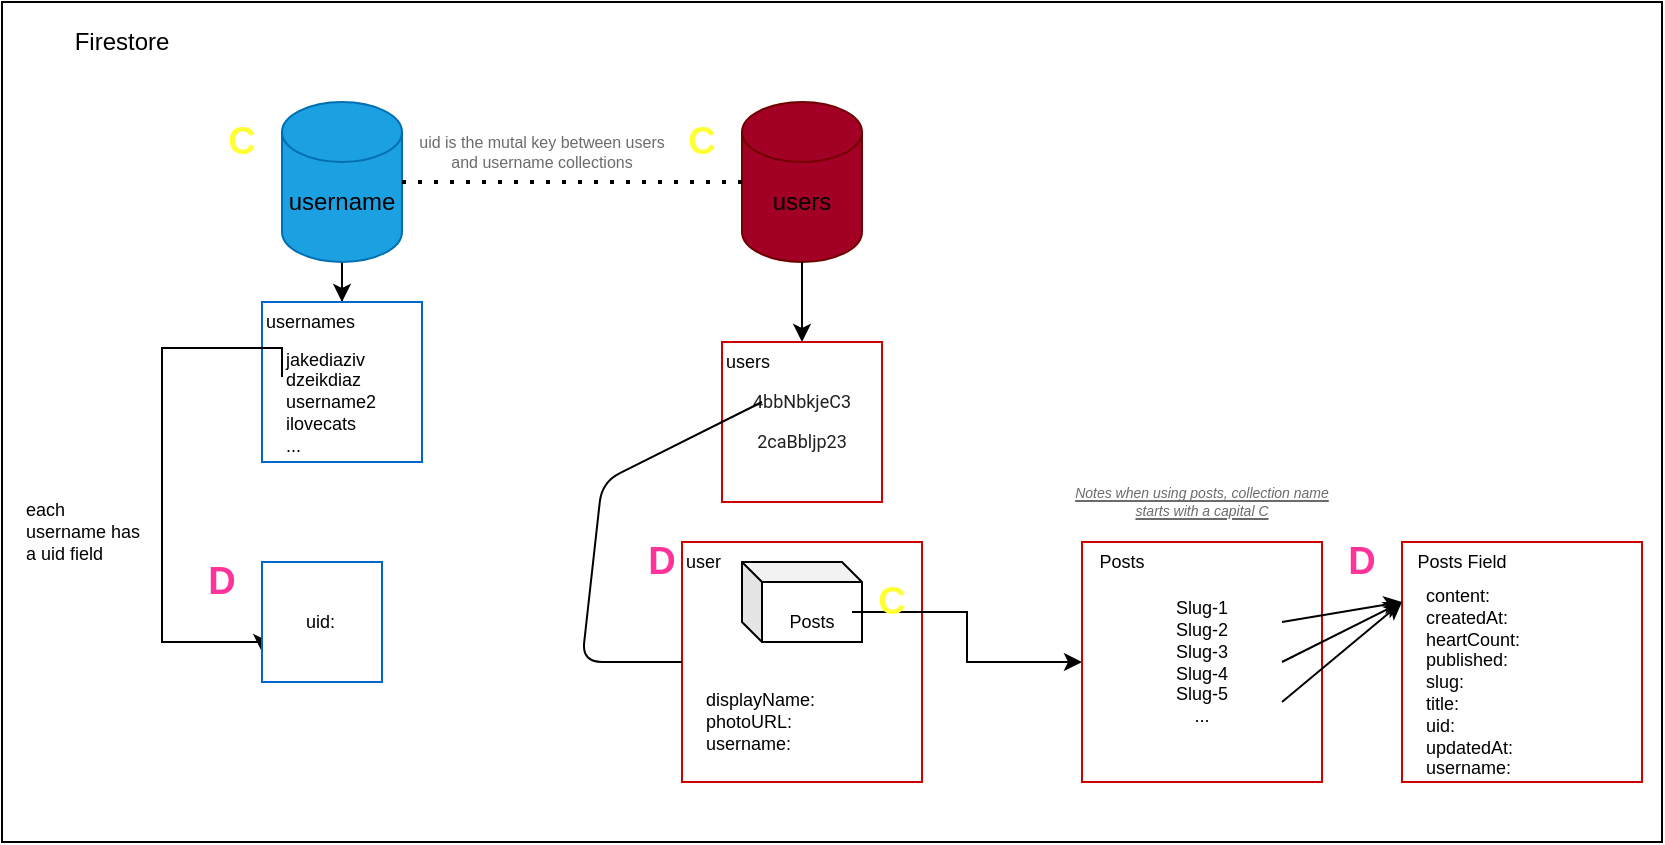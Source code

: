 <mxfile>
    <diagram id="FkiRD4be7bHHnIjrL6Bj" name="Page-1">
        <mxGraphModel dx="534" dy="585" grid="1" gridSize="10" guides="1" tooltips="1" connect="1" arrows="1" fold="1" page="1" pageScale="1" pageWidth="850" pageHeight="1100" math="0" shadow="0">
            <root>
                <mxCell id="0"/>
                <mxCell id="1" parent="0"/>
                <mxCell id="2" value="" style="rounded=0;whiteSpace=wrap;html=1;" vertex="1" parent="1">
                    <mxGeometry x="10" y="40" width="830" height="420" as="geometry"/>
                </mxCell>
                <mxCell id="3" value="Firestore" style="text;html=1;strokeColor=none;fillColor=none;align=center;verticalAlign=middle;whiteSpace=wrap;rounded=0;" vertex="1" parent="1">
                    <mxGeometry x="50" y="50" width="40" height="20" as="geometry"/>
                </mxCell>
                <mxCell id="53" style="edgeStyle=orthogonalEdgeStyle;rounded=0;orthogonalLoop=1;jettySize=auto;html=1;exitX=0.5;exitY=1;exitDx=0;exitDy=0;exitPerimeter=0;fontSize=19;fontColor=#FF3399;" edge="1" parent="1" source="4" target="52">
                    <mxGeometry relative="1" as="geometry"/>
                </mxCell>
                <mxCell id="4" value="" style="shape=cylinder3;whiteSpace=wrap;html=1;boundedLbl=1;backgroundOutline=1;size=15;fillColor=#1ba1e2;strokeColor=#006EAF;fontColor=#ffffff;" vertex="1" parent="1">
                    <mxGeometry x="150" y="90" width="60" height="80" as="geometry"/>
                </mxCell>
                <mxCell id="5" value="" style="shape=cylinder3;whiteSpace=wrap;html=1;boundedLbl=1;backgroundOutline=1;size=15;fillColor=#a20025;strokeColor=#6F0000;fontColor=#ffffff;" vertex="1" parent="1">
                    <mxGeometry x="380" y="90" width="60" height="80" as="geometry"/>
                </mxCell>
                <mxCell id="6" value="username" style="text;html=1;strokeColor=none;fillColor=none;align=center;verticalAlign=middle;whiteSpace=wrap;rounded=0;" vertex="1" parent="1">
                    <mxGeometry x="160" y="130" width="40" height="20" as="geometry"/>
                </mxCell>
                <mxCell id="7" value="users" style="text;html=1;strokeColor=none;fillColor=none;align=center;verticalAlign=middle;whiteSpace=wrap;rounded=0;" vertex="1" parent="1">
                    <mxGeometry x="390" y="130" width="40" height="20" as="geometry"/>
                </mxCell>
                <mxCell id="8" value="" style="whiteSpace=wrap;html=1;aspect=fixed;strokeColor=#CC0000;" vertex="1" parent="1">
                    <mxGeometry x="370" y="210" width="80" height="80" as="geometry"/>
                </mxCell>
                <mxCell id="9" value="" style="endArrow=classic;html=1;exitX=0.5;exitY=1;exitDx=0;exitDy=0;exitPerimeter=0;entryX=0.5;entryY=0;entryDx=0;entryDy=0;" edge="1" parent="1" source="5" target="8">
                    <mxGeometry width="50" height="50" relative="1" as="geometry">
                        <mxPoint x="250" y="330" as="sourcePoint"/>
                        <mxPoint x="300" y="280" as="targetPoint"/>
                    </mxGeometry>
                </mxCell>
                <mxCell id="10" value="&lt;span style=&quot;color: rgba(0, 0, 0, 0.87); font-family: roboto, &amp;quot;helvetica neue&amp;quot;, sans-serif; background-color: rgb(255, 255, 255); font-size: 9px;&quot;&gt;4bbNbkjeC3&lt;/span&gt;" style="text;html=1;strokeColor=none;fillColor=none;align=center;verticalAlign=middle;whiteSpace=wrap;rounded=0;fontSize=9;" vertex="1" parent="1">
                    <mxGeometry x="390" y="230" width="40" height="20" as="geometry"/>
                </mxCell>
                <mxCell id="12" value="&lt;span style=&quot;color: rgba(0 , 0 , 0 , 0.87) ; font-family: &amp;#34;roboto&amp;#34; , &amp;#34;helvetica neue&amp;#34; , sans-serif ; background-color: rgb(255 , 255 , 255) ; font-size: 9px&quot;&gt;2caBbljp23&lt;/span&gt;" style="text;html=1;strokeColor=none;fillColor=none;align=center;verticalAlign=middle;whiteSpace=wrap;rounded=0;fontSize=9;" vertex="1" parent="1">
                    <mxGeometry x="390" y="250" width="40" height="20" as="geometry"/>
                </mxCell>
                <mxCell id="14" value="" style="whiteSpace=wrap;html=1;aspect=fixed;fontSize=9;strokeColor=#CC0000;" vertex="1" parent="1">
                    <mxGeometry x="350" y="310" width="120" height="120" as="geometry"/>
                </mxCell>
                <mxCell id="19" value="" style="endArrow=none;html=1;fontSize=9;entryX=0;entryY=0.5;entryDx=0;entryDy=0;" edge="1" parent="1" source="14" target="10">
                    <mxGeometry width="50" height="50" relative="1" as="geometry">
                        <mxPoint x="150" y="560" as="sourcePoint"/>
                        <mxPoint x="200" y="510" as="targetPoint"/>
                        <Array as="points">
                            <mxPoint x="300" y="370"/>
                            <mxPoint x="310" y="280"/>
                        </Array>
                    </mxGeometry>
                </mxCell>
                <mxCell id="20" value="displayName:&lt;br&gt;photoURL:&lt;br&gt;username:" style="text;html=1;strokeColor=none;fillColor=none;align=left;verticalAlign=middle;whiteSpace=wrap;rounded=0;fontSize=9;" vertex="1" parent="1">
                    <mxGeometry x="360" y="390" width="40" height="20" as="geometry"/>
                </mxCell>
                <mxCell id="21" value="" style="shape=cube;whiteSpace=wrap;html=1;boundedLbl=1;backgroundOutline=1;darkOpacity=0.05;darkOpacity2=0.1;fontSize=9;align=left;size=10;" vertex="1" parent="1">
                    <mxGeometry x="380" y="320" width="60" height="40" as="geometry"/>
                </mxCell>
                <mxCell id="26" style="edgeStyle=orthogonalEdgeStyle;rounded=0;orthogonalLoop=1;jettySize=auto;html=1;exitX=1;exitY=0.25;exitDx=0;exitDy=0;entryX=0;entryY=0.5;entryDx=0;entryDy=0;fontSize=9;" edge="1" parent="1" source="22" target="24">
                    <mxGeometry relative="1" as="geometry"/>
                </mxCell>
                <mxCell id="22" value="Posts" style="text;html=1;strokeColor=none;fillColor=none;align=center;verticalAlign=middle;whiteSpace=wrap;rounded=0;fontSize=9;" vertex="1" parent="1">
                    <mxGeometry x="395" y="340" width="40" height="20" as="geometry"/>
                </mxCell>
                <mxCell id="24" value="" style="whiteSpace=wrap;html=1;aspect=fixed;fontSize=9;align=left;strokeColor=#CC0000;" vertex="1" parent="1">
                    <mxGeometry x="550" y="310" width="120" height="120" as="geometry"/>
                </mxCell>
                <mxCell id="28" value="Slug-1&lt;br&gt;Slug-2&lt;br&gt;Slug-3&lt;br&gt;Slug-4&lt;br&gt;Slug-5&lt;br&gt;..." style="text;html=1;strokeColor=none;fillColor=none;align=center;verticalAlign=middle;whiteSpace=wrap;rounded=0;fontSize=9;" vertex="1" parent="1">
                    <mxGeometry x="570" y="330" width="80" height="80" as="geometry"/>
                </mxCell>
                <mxCell id="31" value="" style="whiteSpace=wrap;html=1;aspect=fixed;fontSize=9;align=left;strokeColor=#CC0000;" vertex="1" parent="1">
                    <mxGeometry x="710" y="310" width="120" height="120" as="geometry"/>
                </mxCell>
                <mxCell id="27" value="content:&lt;br&gt;createdAt:&lt;br&gt;heartCount:&lt;br&gt;published:&amp;nbsp;&lt;br&gt;slug:&lt;br&gt;title:&amp;nbsp;&lt;br&gt;uid:&amp;nbsp;&lt;br&gt;updatedAt:&amp;nbsp;&lt;br&gt;username:&amp;nbsp;" style="text;html=1;strokeColor=none;fillColor=none;align=left;verticalAlign=middle;whiteSpace=wrap;rounded=0;fontSize=9;" vertex="1" parent="1">
                    <mxGeometry x="720" y="320" width="100" height="120" as="geometry"/>
                </mxCell>
                <mxCell id="35" value="" style="endArrow=classic;html=1;fontSize=9;exitX=1;exitY=0.25;exitDx=0;exitDy=0;entryX=0;entryY=0.25;entryDx=0;entryDy=0;" edge="1" parent="1" source="28" target="31">
                    <mxGeometry width="50" height="50" relative="1" as="geometry">
                        <mxPoint x="640" y="390" as="sourcePoint"/>
                        <mxPoint x="690" y="340" as="targetPoint"/>
                    </mxGeometry>
                </mxCell>
                <mxCell id="36" value="" style="endArrow=classic;html=1;fontSize=9;exitX=1;exitY=0.5;exitDx=0;exitDy=0;entryX=0;entryY=0.25;entryDx=0;entryDy=0;" edge="1" parent="1" source="28" target="31">
                    <mxGeometry width="50" height="50" relative="1" as="geometry">
                        <mxPoint x="640" y="410" as="sourcePoint"/>
                        <mxPoint x="690" y="360" as="targetPoint"/>
                    </mxGeometry>
                </mxCell>
                <mxCell id="37" value="" style="endArrow=classic;html=1;fontSize=9;entryX=0;entryY=0.25;entryDx=0;entryDy=0;exitX=1;exitY=0.75;exitDx=0;exitDy=0;" edge="1" parent="1" source="28" target="31">
                    <mxGeometry width="50" height="50" relative="1" as="geometry">
                        <mxPoint x="660" y="380" as="sourcePoint"/>
                        <mxPoint x="720" y="350" as="targetPoint"/>
                    </mxGeometry>
                </mxCell>
                <mxCell id="38" value="C" style="text;html=1;strokeColor=none;fillColor=none;align=center;verticalAlign=middle;whiteSpace=wrap;rounded=0;fontSize=19;fontStyle=1;fontColor=#FFFF33;" vertex="1" parent="1">
                    <mxGeometry x="340" y="100" width="40" height="20" as="geometry"/>
                </mxCell>
                <mxCell id="40" value="C" style="text;html=1;strokeColor=none;fillColor=none;align=center;verticalAlign=middle;whiteSpace=wrap;rounded=0;fontSize=19;fontStyle=1;fontColor=#FFFF33;" vertex="1" parent="1">
                    <mxGeometry x="435" y="330" width="40" height="20" as="geometry"/>
                </mxCell>
                <mxCell id="41" value="D" style="text;html=1;strokeColor=none;fillColor=none;align=center;verticalAlign=middle;whiteSpace=wrap;rounded=0;fontSize=19;fontStyle=1;fontColor=#FF3399;" vertex="1" parent="1">
                    <mxGeometry x="320" y="310" width="40" height="20" as="geometry"/>
                </mxCell>
                <mxCell id="44" value="Posts" style="text;html=1;strokeColor=none;fillColor=none;align=center;verticalAlign=middle;whiteSpace=wrap;rounded=0;fontSize=9;" vertex="1" parent="1">
                    <mxGeometry x="550" y="310" width="40" height="20" as="geometry"/>
                </mxCell>
                <mxCell id="47" value="D" style="text;html=1;strokeColor=none;fillColor=none;align=center;verticalAlign=middle;whiteSpace=wrap;rounded=0;fontSize=19;fontStyle=1;fontColor=#FF3399;" vertex="1" parent="1">
                    <mxGeometry x="670" y="310" width="40" height="20" as="geometry"/>
                </mxCell>
                <mxCell id="48" value="users" style="text;html=1;strokeColor=none;fillColor=none;align=left;verticalAlign=middle;whiteSpace=wrap;rounded=0;fontSize=9;" vertex="1" parent="1">
                    <mxGeometry x="370" y="210" width="40" height="20" as="geometry"/>
                </mxCell>
                <mxCell id="49" value="user" style="text;html=1;strokeColor=none;fillColor=none;align=left;verticalAlign=middle;whiteSpace=wrap;rounded=0;fontSize=9;" vertex="1" parent="1">
                    <mxGeometry x="350" y="310" width="40" height="20" as="geometry"/>
                </mxCell>
                <mxCell id="50" value="Posts Field" style="text;html=1;strokeColor=none;fillColor=none;align=center;verticalAlign=middle;whiteSpace=wrap;rounded=0;fontSize=9;" vertex="1" parent="1">
                    <mxGeometry x="710" y="310" width="60" height="20" as="geometry"/>
                </mxCell>
                <mxCell id="51" value="C" style="text;html=1;strokeColor=none;fillColor=none;align=center;verticalAlign=middle;whiteSpace=wrap;rounded=0;fontSize=19;fontStyle=1;fontColor=#FFFF33;" vertex="1" parent="1">
                    <mxGeometry x="110" y="100" width="40" height="20" as="geometry"/>
                </mxCell>
                <mxCell id="52" value="" style="whiteSpace=wrap;html=1;aspect=fixed;strokeColor=#0066CC;" vertex="1" parent="1">
                    <mxGeometry x="140" y="190" width="80" height="80" as="geometry"/>
                </mxCell>
                <mxCell id="59" style="edgeStyle=orthogonalEdgeStyle;rounded=0;orthogonalLoop=1;jettySize=auto;html=1;exitX=0;exitY=0.25;exitDx=0;exitDy=0;entryX=0;entryY=0.75;entryDx=0;entryDy=0;fontSize=19;fontColor=#FF3399;" edge="1" parent="1" source="56" target="58">
                    <mxGeometry relative="1" as="geometry">
                        <Array as="points">
                            <mxPoint x="90" y="213"/>
                            <mxPoint x="90" y="360"/>
                        </Array>
                    </mxGeometry>
                </mxCell>
                <mxCell id="56" value="jakediaziv&lt;br&gt;dzeikdiaz&lt;br&gt;username2&lt;br&gt;ilovecats&lt;br&gt;..." style="text;html=1;strokeColor=none;fillColor=none;align=left;verticalAlign=middle;whiteSpace=wrap;rounded=0;fontSize=9;" vertex="1" parent="1">
                    <mxGeometry x="150" y="215" width="60" height="50" as="geometry"/>
                </mxCell>
                <mxCell id="58" value="" style="whiteSpace=wrap;html=1;aspect=fixed;strokeColor=#0066CC;" vertex="1" parent="1">
                    <mxGeometry x="140" y="320" width="60" height="60" as="geometry"/>
                </mxCell>
                <mxCell id="62" value="each username has a uid field" style="text;html=1;strokeColor=none;fillColor=none;align=left;verticalAlign=middle;whiteSpace=wrap;rounded=0;fontSize=9;" vertex="1" parent="1">
                    <mxGeometry x="20" y="280" width="60" height="50" as="geometry"/>
                </mxCell>
                <mxCell id="63" value="uid:" style="text;html=1;strokeColor=none;fillColor=none;align=left;verticalAlign=middle;whiteSpace=wrap;rounded=0;fontSize=9;" vertex="1" parent="1">
                    <mxGeometry x="160" y="325" width="60" height="50" as="geometry"/>
                </mxCell>
                <mxCell id="64" value="D" style="text;html=1;strokeColor=none;fillColor=none;align=center;verticalAlign=middle;whiteSpace=wrap;rounded=0;fontSize=19;fontStyle=1;fontColor=#FF3399;" vertex="1" parent="1">
                    <mxGeometry x="100" y="320" width="40" height="20" as="geometry"/>
                </mxCell>
                <mxCell id="65" value="usernames" style="text;html=1;strokeColor=none;fillColor=none;align=left;verticalAlign=middle;whiteSpace=wrap;rounded=0;fontSize=9;" vertex="1" parent="1">
                    <mxGeometry x="140" y="190" width="40" height="20" as="geometry"/>
                </mxCell>
                <mxCell id="66" value="" style="endArrow=none;dashed=1;html=1;dashPattern=1 3;strokeWidth=2;fontSize=19;fontColor=#FF3399;exitX=1;exitY=0.5;exitDx=0;exitDy=0;exitPerimeter=0;entryX=0;entryY=0.5;entryDx=0;entryDy=0;entryPerimeter=0;" edge="1" parent="1" source="4" target="5">
                    <mxGeometry width="50" height="50" relative="1" as="geometry">
                        <mxPoint x="230" y="130" as="sourcePoint"/>
                        <mxPoint x="280" y="80" as="targetPoint"/>
                    </mxGeometry>
                </mxCell>
                <mxCell id="68" value="uid is the mutal key between users and username collections" style="text;html=1;strokeColor=none;fillColor=none;align=center;verticalAlign=middle;whiteSpace=wrap;rounded=0;fontSize=8;fontColor=#6B6B6B;" vertex="1" parent="1">
                    <mxGeometry x="210" y="90" width="140" height="50" as="geometry"/>
                </mxCell>
                <mxCell id="69" value="Notes when using posts, collection name starts with a capital C" style="text;html=1;strokeColor=none;fillColor=none;align=center;verticalAlign=middle;whiteSpace=wrap;rounded=0;fontSize=7;fontColor=#6B6B6B;fontStyle=6" vertex="1" parent="1">
                    <mxGeometry x="545" y="280" width="130" height="20" as="geometry"/>
                </mxCell>
            </root>
        </mxGraphModel>
    </diagram>
</mxfile>